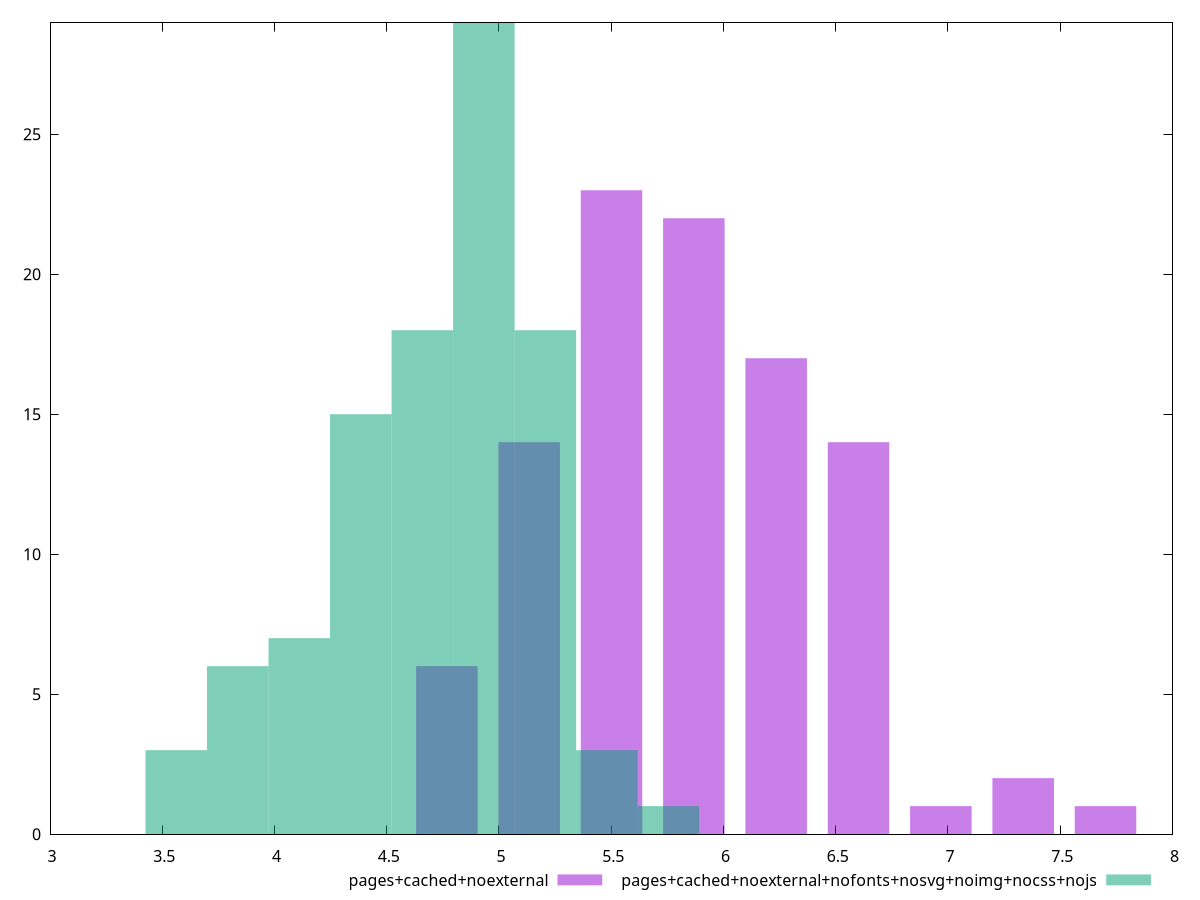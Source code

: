 $_pagesCachedNoexternal <<EOF
7.334892686288697 2
5.134424880402087 14
5.867914149030957 22
5.501169514716523 23
6.601403417659827 14
6.234658783345392 17
4.767680246087653 6
6.968148051974262 1
7.701637320603131 1
EOF
$_pagesCachedNoexternalNofontsNosvgNoimgNocssNojs <<EOF
5.206573933673809 18
4.110453105531954 7
4.658513519602883 18
3.5623926914610275 3
4.932543726638346 29
3.836422898496491 6
5.754634347744737 1
4.3844833125674185 15
5.480604140709273 3
EOF
set key outside below
set terminal pngcairo
set output "report_00006_2020-11-02T20-21-41.718Z/network-server-latency/network-server-latency_pages+cached+noexternal_pages+cached+noexternal+nofonts+nosvg+noimg+nocss+nojs+hist.png"
set boxwidth 0.27403020703546366
set style fill transparent solid 0.5 noborder
set yrange [0:29]
plot $_pagesCachedNoexternal title "pages+cached+noexternal" with boxes ,$_pagesCachedNoexternalNofontsNosvgNoimgNocssNojs title "pages+cached+noexternal+nofonts+nosvg+noimg+nocss+nojs" with boxes ,